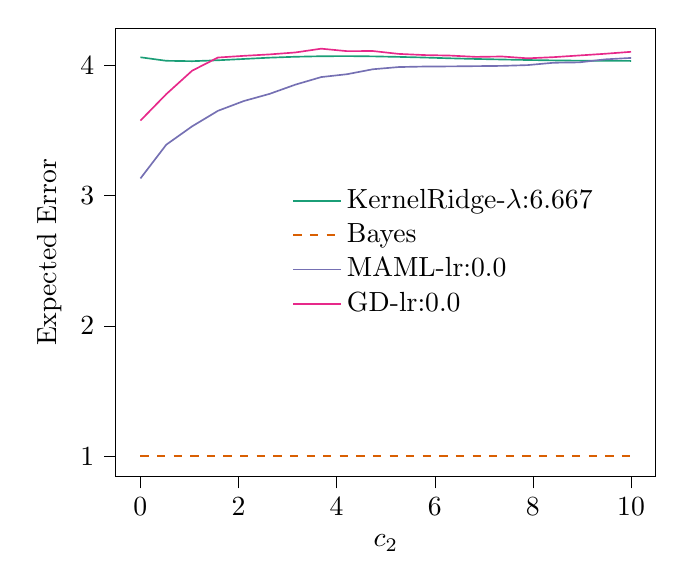 % This file was created with tikzplotlib v0.10.1.
\begin{tikzpicture}

\definecolor{chocolate217952}{RGB}{217,95,2}
\definecolor{darkcyan27158119}{RGB}{27,158,119}
\definecolor{darkgray176}{RGB}{176,176,176}
\definecolor{deeppink23141138}{RGB}{231,41,138}
\definecolor{lightslategray117112179}{RGB}{117,112,179}

\begin{axis}[
legend cell align={left},
legend style={fill opacity=0.8, draw opacity=1, text opacity=1, at={(0.91,0.5)}, anchor=east, draw=none},
tick align=outside,
tick pos=left,
x grid style={darkgray176},
xlabel={\(\displaystyle c_{2}\)},
xmin=-0.499, xmax=10.5,
xtick style={color=black},
y grid style={darkgray176},
ylabel={Expected Error},
ymin=0.844, ymax=4.285,
ytick style={color=black}
]
\addplot [semithick, darkcyan27158119]
table {%
0.001 4.062
0.527 4.035
1.054 4.032
1.58 4.039
2.106 4.049
2.632 4.059
3.159 4.066
3.685 4.07
4.211 4.071
4.737 4.069
5.264 4.065
5.79 4.06
6.316 4.054
6.842 4.049
7.369 4.045
7.895 4.041
8.421 4.038
8.947 4.036
9.474 4.035
10 4.034
};
\addlegendentry{KernelRidge-$\lambda$:6.667}
\addplot [semithick, chocolate217952, dashed]
table {%
0.001 1.001
0.527 1.001
1.054 1.001
1.58 1.001
2.106 1.001
2.632 1.001
3.159 1.001
3.685 1.001
4.211 1.001
4.737 1.001
5.264 1.001
5.79 1.001
6.316 1.001
6.842 1.001
7.369 1.001
7.895 1.001
8.421 1.001
8.947 1.001
9.474 1.001
10 1.001
};
\addlegendentry{Bayes}
\addplot [semithick, lightslategray117112179]
table {%
0.001 3.132
0.527 3.391
1.054 3.532
1.58 3.651
2.106 3.726
2.632 3.781
3.159 3.852
3.685 3.91
4.211 3.932
4.737 3.97
5.264 3.987
5.79 3.991
6.316 3.992
6.842 3.994
7.369 3.996
7.895 4.002
8.421 4.02
8.947 4.023
9.474 4.046
10 4.057
};
\addlegendentry{MAML-lr:0.0}
\addplot [semithick, deeppink23141138]
table {%
0.001 3.576
0.527 3.779
1.054 3.959
1.58 4.06
2.106 4.073
2.632 4.084
3.159 4.099
3.685 4.128
4.211 4.109
4.737 4.11
5.264 4.088
5.79 4.079
6.316 4.075
6.842 4.065
7.369 4.068
7.895 4.054
8.421 4.063
8.947 4.076
9.474 4.089
10 4.104
};
\addlegendentry{GD-lr:0.0}
\end{axis}

\end{tikzpicture}
